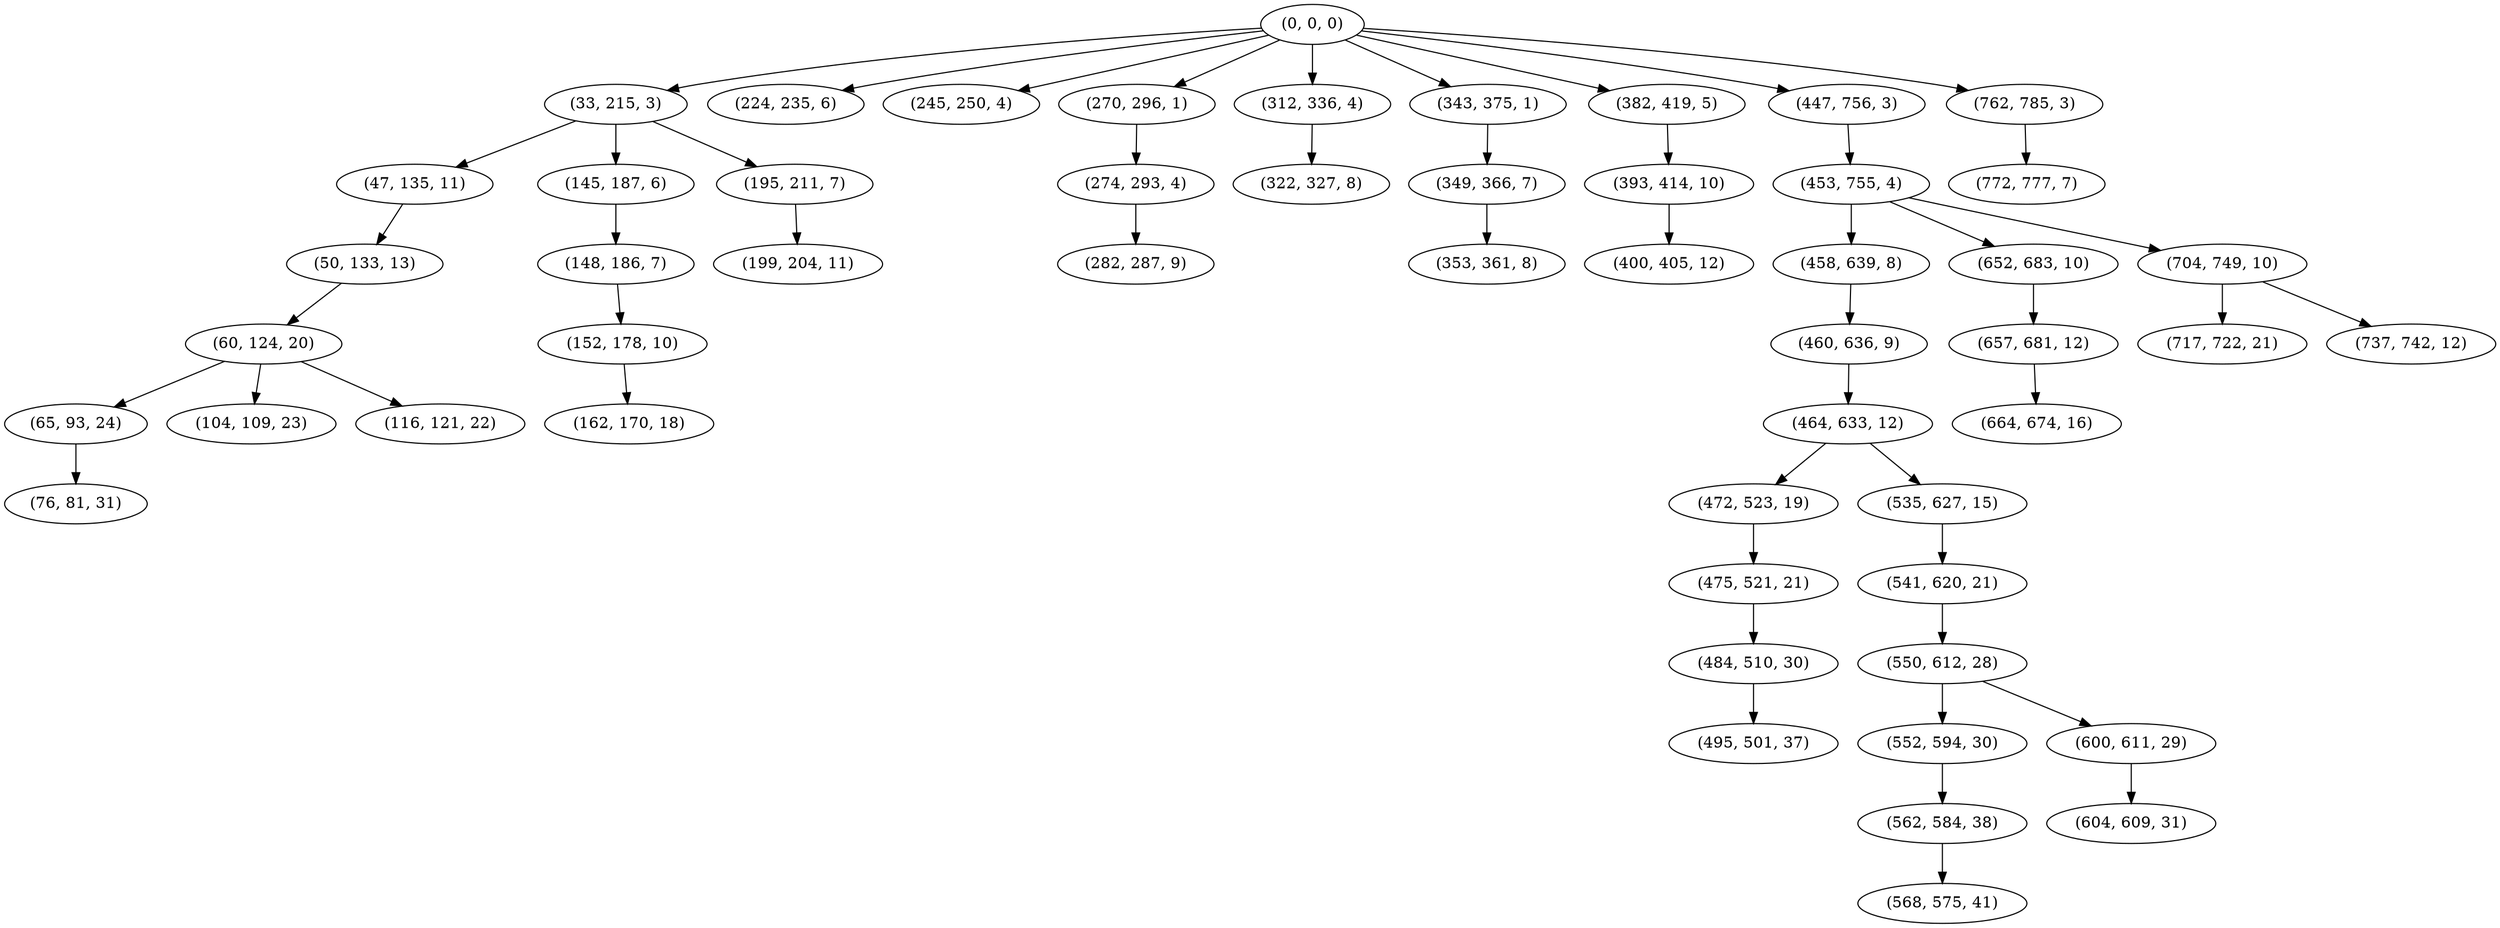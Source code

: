 digraph tree {
    "(0, 0, 0)";
    "(33, 215, 3)";
    "(47, 135, 11)";
    "(50, 133, 13)";
    "(60, 124, 20)";
    "(65, 93, 24)";
    "(76, 81, 31)";
    "(104, 109, 23)";
    "(116, 121, 22)";
    "(145, 187, 6)";
    "(148, 186, 7)";
    "(152, 178, 10)";
    "(162, 170, 18)";
    "(195, 211, 7)";
    "(199, 204, 11)";
    "(224, 235, 6)";
    "(245, 250, 4)";
    "(270, 296, 1)";
    "(274, 293, 4)";
    "(282, 287, 9)";
    "(312, 336, 4)";
    "(322, 327, 8)";
    "(343, 375, 1)";
    "(349, 366, 7)";
    "(353, 361, 8)";
    "(382, 419, 5)";
    "(393, 414, 10)";
    "(400, 405, 12)";
    "(447, 756, 3)";
    "(453, 755, 4)";
    "(458, 639, 8)";
    "(460, 636, 9)";
    "(464, 633, 12)";
    "(472, 523, 19)";
    "(475, 521, 21)";
    "(484, 510, 30)";
    "(495, 501, 37)";
    "(535, 627, 15)";
    "(541, 620, 21)";
    "(550, 612, 28)";
    "(552, 594, 30)";
    "(562, 584, 38)";
    "(568, 575, 41)";
    "(600, 611, 29)";
    "(604, 609, 31)";
    "(652, 683, 10)";
    "(657, 681, 12)";
    "(664, 674, 16)";
    "(704, 749, 10)";
    "(717, 722, 21)";
    "(737, 742, 12)";
    "(762, 785, 3)";
    "(772, 777, 7)";
    "(0, 0, 0)" -> "(33, 215, 3)";
    "(0, 0, 0)" -> "(224, 235, 6)";
    "(0, 0, 0)" -> "(245, 250, 4)";
    "(0, 0, 0)" -> "(270, 296, 1)";
    "(0, 0, 0)" -> "(312, 336, 4)";
    "(0, 0, 0)" -> "(343, 375, 1)";
    "(0, 0, 0)" -> "(382, 419, 5)";
    "(0, 0, 0)" -> "(447, 756, 3)";
    "(0, 0, 0)" -> "(762, 785, 3)";
    "(33, 215, 3)" -> "(47, 135, 11)";
    "(33, 215, 3)" -> "(145, 187, 6)";
    "(33, 215, 3)" -> "(195, 211, 7)";
    "(47, 135, 11)" -> "(50, 133, 13)";
    "(50, 133, 13)" -> "(60, 124, 20)";
    "(60, 124, 20)" -> "(65, 93, 24)";
    "(60, 124, 20)" -> "(104, 109, 23)";
    "(60, 124, 20)" -> "(116, 121, 22)";
    "(65, 93, 24)" -> "(76, 81, 31)";
    "(145, 187, 6)" -> "(148, 186, 7)";
    "(148, 186, 7)" -> "(152, 178, 10)";
    "(152, 178, 10)" -> "(162, 170, 18)";
    "(195, 211, 7)" -> "(199, 204, 11)";
    "(270, 296, 1)" -> "(274, 293, 4)";
    "(274, 293, 4)" -> "(282, 287, 9)";
    "(312, 336, 4)" -> "(322, 327, 8)";
    "(343, 375, 1)" -> "(349, 366, 7)";
    "(349, 366, 7)" -> "(353, 361, 8)";
    "(382, 419, 5)" -> "(393, 414, 10)";
    "(393, 414, 10)" -> "(400, 405, 12)";
    "(447, 756, 3)" -> "(453, 755, 4)";
    "(453, 755, 4)" -> "(458, 639, 8)";
    "(453, 755, 4)" -> "(652, 683, 10)";
    "(453, 755, 4)" -> "(704, 749, 10)";
    "(458, 639, 8)" -> "(460, 636, 9)";
    "(460, 636, 9)" -> "(464, 633, 12)";
    "(464, 633, 12)" -> "(472, 523, 19)";
    "(464, 633, 12)" -> "(535, 627, 15)";
    "(472, 523, 19)" -> "(475, 521, 21)";
    "(475, 521, 21)" -> "(484, 510, 30)";
    "(484, 510, 30)" -> "(495, 501, 37)";
    "(535, 627, 15)" -> "(541, 620, 21)";
    "(541, 620, 21)" -> "(550, 612, 28)";
    "(550, 612, 28)" -> "(552, 594, 30)";
    "(550, 612, 28)" -> "(600, 611, 29)";
    "(552, 594, 30)" -> "(562, 584, 38)";
    "(562, 584, 38)" -> "(568, 575, 41)";
    "(600, 611, 29)" -> "(604, 609, 31)";
    "(652, 683, 10)" -> "(657, 681, 12)";
    "(657, 681, 12)" -> "(664, 674, 16)";
    "(704, 749, 10)" -> "(717, 722, 21)";
    "(704, 749, 10)" -> "(737, 742, 12)";
    "(762, 785, 3)" -> "(772, 777, 7)";
}
